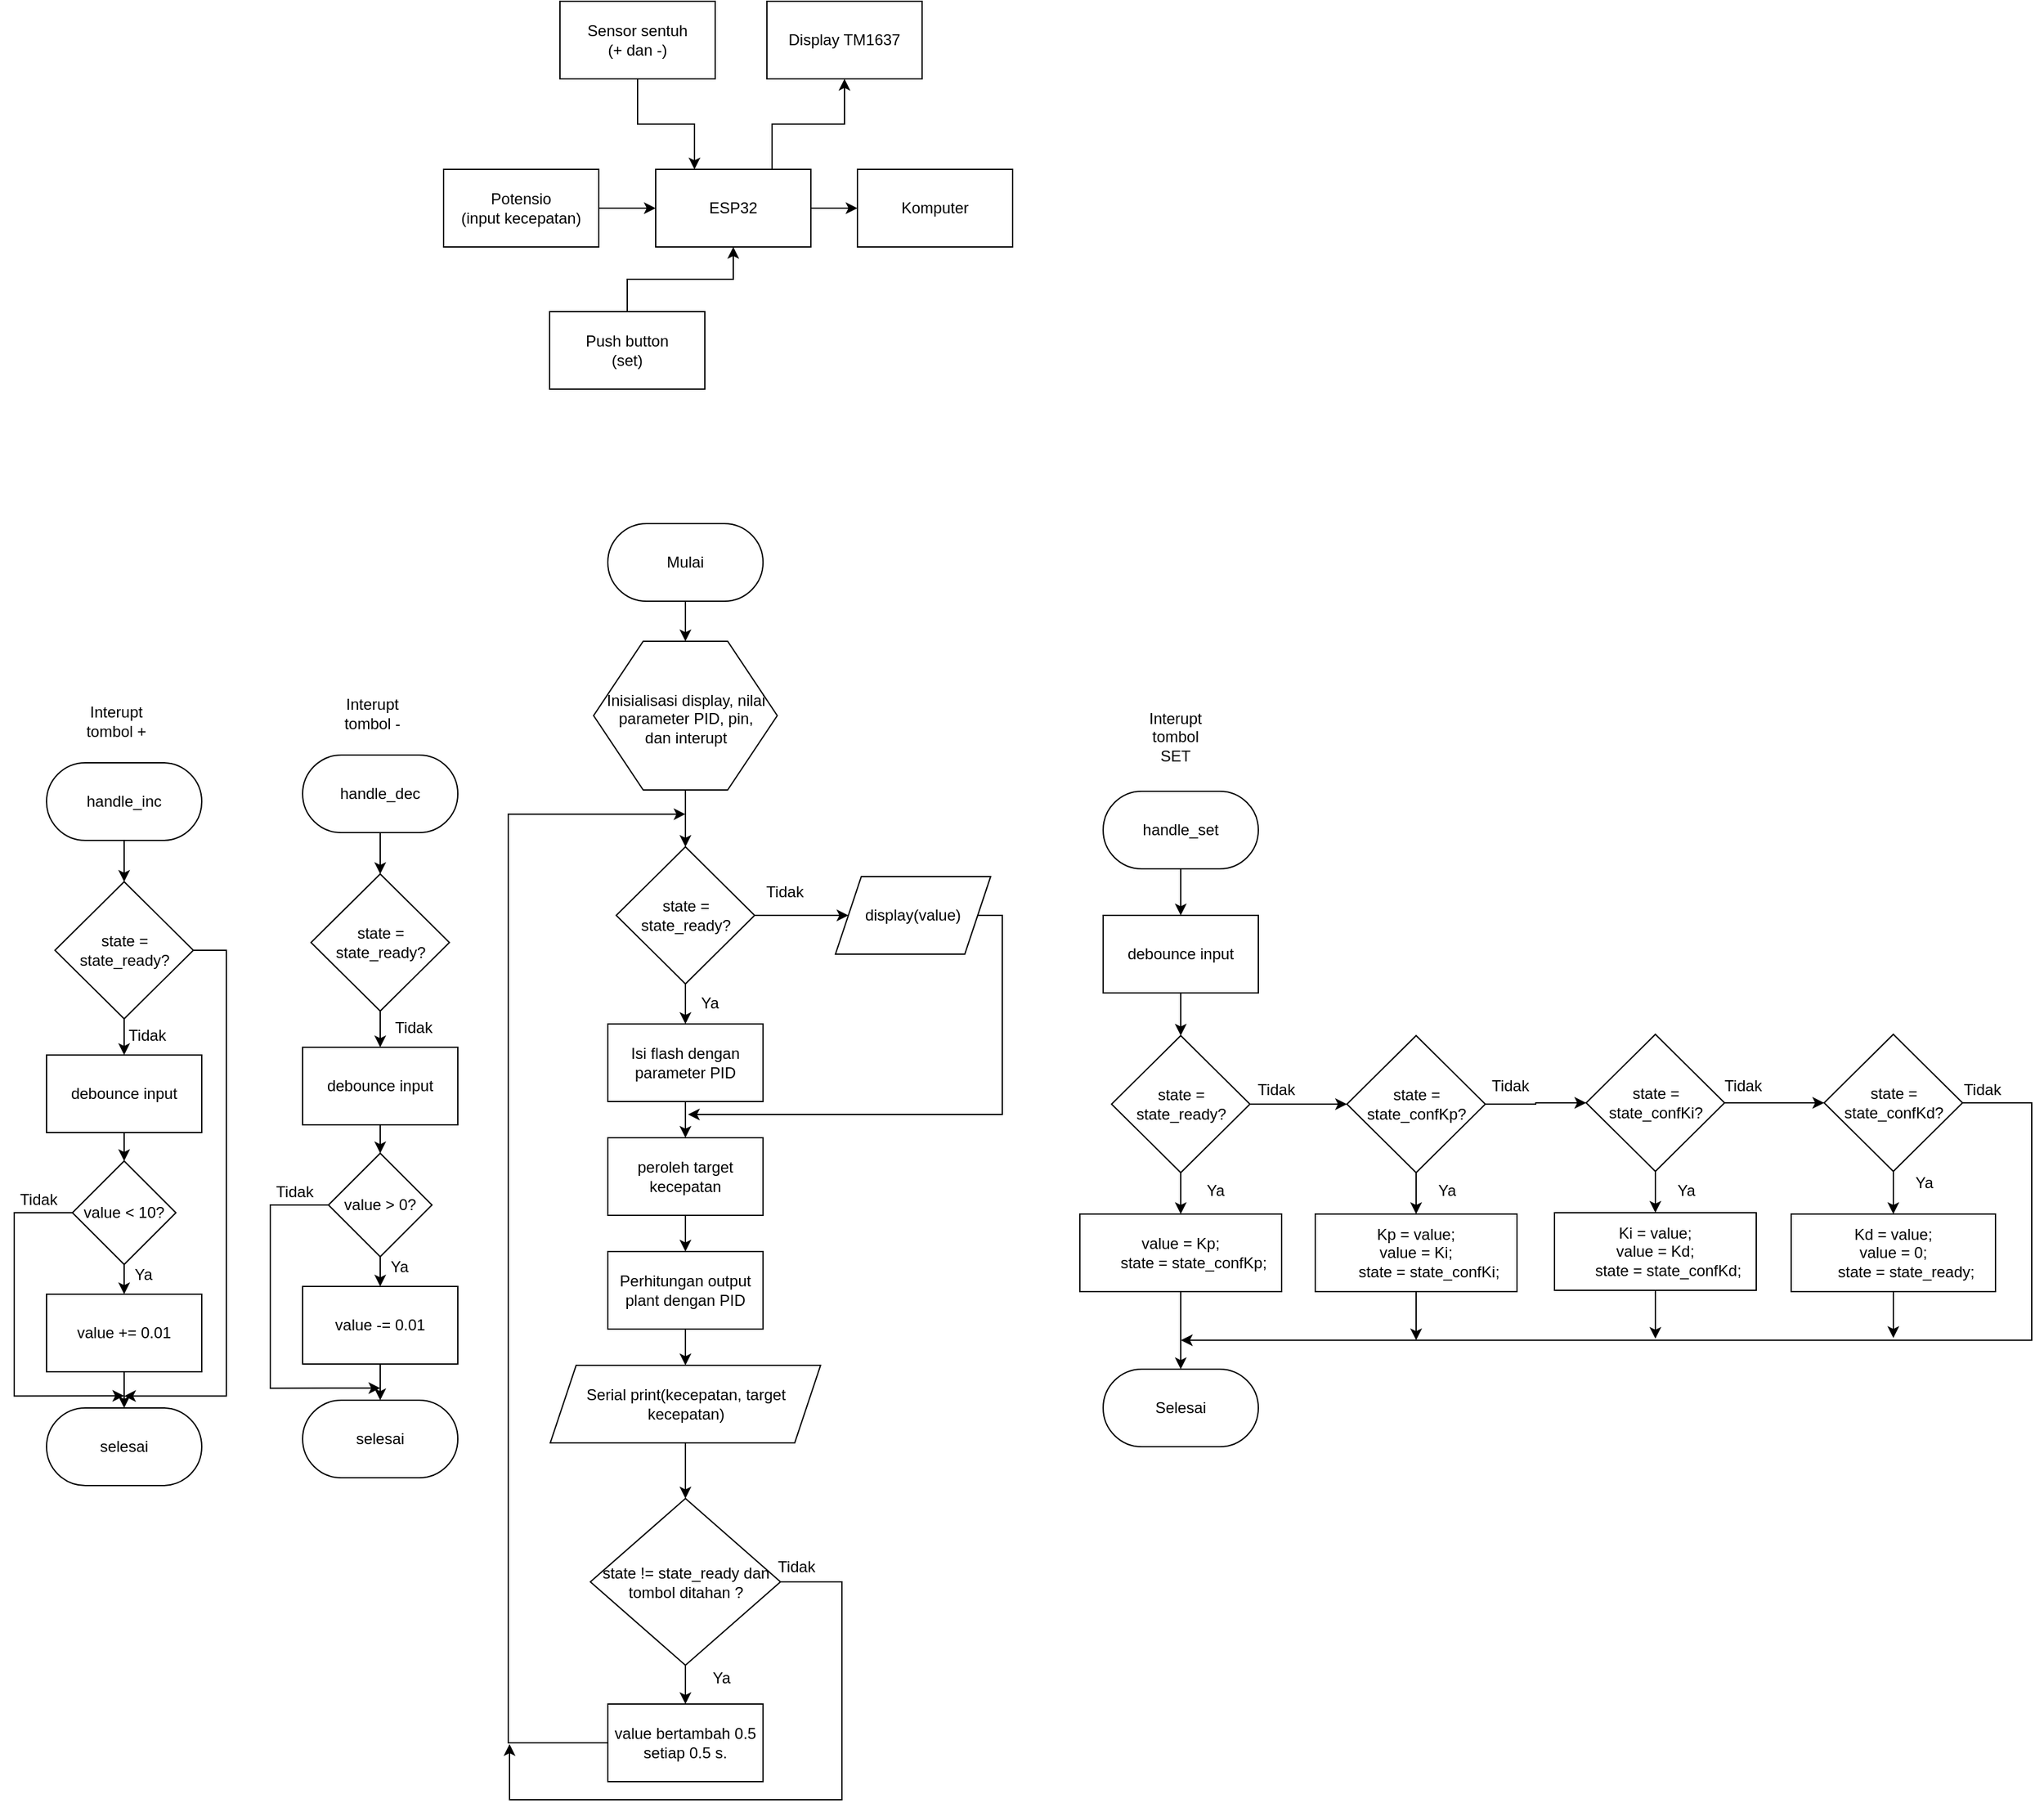 <mxfile version="20.8.3" type="device"><diagram id="5uln4E0Usru-1E-omHRs" name="Page-1"><mxGraphModel dx="1104" dy="346" grid="0" gridSize="10" guides="1" tooltips="1" connect="1" arrows="1" fold="1" page="0" pageScale="1" pageWidth="827" pageHeight="1169" math="0" shadow="0"><root><mxCell id="0"/><mxCell id="1" parent="0"/><mxCell id="J2q-BQhaQrenT95OhwJ9-10" value="" style="edgeStyle=orthogonalEdgeStyle;rounded=0;orthogonalLoop=1;jettySize=auto;html=1;" edge="1" parent="1" source="J2q-BQhaQrenT95OhwJ9-1" target="J2q-BQhaQrenT95OhwJ9-3"><mxGeometry relative="1" as="geometry"/></mxCell><mxCell id="J2q-BQhaQrenT95OhwJ9-1" value="Potensio&lt;br&gt;(input kecepatan)" style="rounded=0;whiteSpace=wrap;html=1;" vertex="1" parent="1"><mxGeometry x="130" y="170" width="120" height="60" as="geometry"/></mxCell><mxCell id="J2q-BQhaQrenT95OhwJ9-9" style="edgeStyle=orthogonalEdgeStyle;rounded=0;orthogonalLoop=1;jettySize=auto;html=1;exitX=0.75;exitY=0;exitDx=0;exitDy=0;entryX=0.5;entryY=1;entryDx=0;entryDy=0;" edge="1" parent="1" source="J2q-BQhaQrenT95OhwJ9-3" target="J2q-BQhaQrenT95OhwJ9-5"><mxGeometry relative="1" as="geometry"/></mxCell><mxCell id="J2q-BQhaQrenT95OhwJ9-11" value="" style="edgeStyle=orthogonalEdgeStyle;rounded=0;orthogonalLoop=1;jettySize=auto;html=1;" edge="1" parent="1" source="J2q-BQhaQrenT95OhwJ9-3" target="J2q-BQhaQrenT95OhwJ9-4"><mxGeometry relative="1" as="geometry"/></mxCell><mxCell id="J2q-BQhaQrenT95OhwJ9-3" value="ESP32" style="rounded=0;whiteSpace=wrap;html=1;" vertex="1" parent="1"><mxGeometry x="294" y="170" width="120" height="60" as="geometry"/></mxCell><mxCell id="J2q-BQhaQrenT95OhwJ9-4" value="Komputer" style="rounded=0;whiteSpace=wrap;html=1;" vertex="1" parent="1"><mxGeometry x="450" y="170" width="120" height="60" as="geometry"/></mxCell><mxCell id="J2q-BQhaQrenT95OhwJ9-5" value="Display TM1637" style="rounded=0;whiteSpace=wrap;html=1;" vertex="1" parent="1"><mxGeometry x="380" y="40" width="120" height="60" as="geometry"/></mxCell><mxCell id="J2q-BQhaQrenT95OhwJ9-7" style="edgeStyle=orthogonalEdgeStyle;rounded=0;orthogonalLoop=1;jettySize=auto;html=1;entryX=0.25;entryY=0;entryDx=0;entryDy=0;" edge="1" parent="1" source="J2q-BQhaQrenT95OhwJ9-6" target="J2q-BQhaQrenT95OhwJ9-3"><mxGeometry relative="1" as="geometry"/></mxCell><mxCell id="J2q-BQhaQrenT95OhwJ9-6" value="Sensor sentuh&lt;br&gt;(+ dan -)" style="rounded=0;whiteSpace=wrap;html=1;" vertex="1" parent="1"><mxGeometry x="220" y="40" width="120" height="60" as="geometry"/></mxCell><mxCell id="J2q-BQhaQrenT95OhwJ9-13" style="edgeStyle=orthogonalEdgeStyle;rounded=0;orthogonalLoop=1;jettySize=auto;html=1;entryX=0.5;entryY=1;entryDx=0;entryDy=0;" edge="1" parent="1" source="J2q-BQhaQrenT95OhwJ9-12" target="J2q-BQhaQrenT95OhwJ9-3"><mxGeometry relative="1" as="geometry"/></mxCell><mxCell id="J2q-BQhaQrenT95OhwJ9-12" value="Push button&lt;br&gt;(set)" style="rounded=0;whiteSpace=wrap;html=1;" vertex="1" parent="1"><mxGeometry x="212" y="280" width="120" height="60" as="geometry"/></mxCell><mxCell id="J2q-BQhaQrenT95OhwJ9-19" style="edgeStyle=orthogonalEdgeStyle;rounded=0;orthogonalLoop=1;jettySize=auto;html=1;" edge="1" parent="1" source="J2q-BQhaQrenT95OhwJ9-14" target="J2q-BQhaQrenT95OhwJ9-15"><mxGeometry relative="1" as="geometry"/></mxCell><mxCell id="J2q-BQhaQrenT95OhwJ9-14" value="Mulai" style="rounded=1;whiteSpace=wrap;html=1;arcSize=50;" vertex="1" parent="1"><mxGeometry x="257" y="444" width="120" height="60" as="geometry"/></mxCell><mxCell id="J2q-BQhaQrenT95OhwJ9-17" value="" style="group" vertex="1" connectable="0" parent="1"><mxGeometry x="246" y="535" width="142" height="115" as="geometry"/></mxCell><mxCell id="J2q-BQhaQrenT95OhwJ9-15" value="" style="verticalLabelPosition=bottom;verticalAlign=top;html=1;shape=hexagon;perimeter=hexagonPerimeter2;arcSize=6;size=0.27;" vertex="1" parent="J2q-BQhaQrenT95OhwJ9-17"><mxGeometry width="142" height="115" as="geometry"/></mxCell><mxCell id="J2q-BQhaQrenT95OhwJ9-16" value="Inisialisasi display, nilai parameter PID, pin, dan interupt" style="text;html=1;strokeColor=none;fillColor=none;align=center;verticalAlign=middle;whiteSpace=wrap;rounded=0;" vertex="1" parent="J2q-BQhaQrenT95OhwJ9-17"><mxGeometry x="7.5" y="44.5" width="127" height="30" as="geometry"/></mxCell><mxCell id="J2q-BQhaQrenT95OhwJ9-23" value="" style="edgeStyle=orthogonalEdgeStyle;rounded=0;orthogonalLoop=1;jettySize=auto;html=1;" edge="1" parent="1" source="J2q-BQhaQrenT95OhwJ9-20" target="J2q-BQhaQrenT95OhwJ9-22"><mxGeometry relative="1" as="geometry"/></mxCell><mxCell id="J2q-BQhaQrenT95OhwJ9-29" value="" style="edgeStyle=orthogonalEdgeStyle;rounded=0;orthogonalLoop=1;jettySize=auto;html=1;" edge="1" parent="1" source="J2q-BQhaQrenT95OhwJ9-20" target="J2q-BQhaQrenT95OhwJ9-28"><mxGeometry relative="1" as="geometry"/></mxCell><mxCell id="J2q-BQhaQrenT95OhwJ9-20" value="state = state_ready?" style="rhombus;whiteSpace=wrap;html=1;" vertex="1" parent="1"><mxGeometry x="263.5" y="694" width="107" height="106" as="geometry"/></mxCell><mxCell id="J2q-BQhaQrenT95OhwJ9-21" value="" style="edgeStyle=orthogonalEdgeStyle;rounded=0;orthogonalLoop=1;jettySize=auto;html=1;" edge="1" parent="1" source="J2q-BQhaQrenT95OhwJ9-15" target="J2q-BQhaQrenT95OhwJ9-20"><mxGeometry relative="1" as="geometry"/></mxCell><mxCell id="J2q-BQhaQrenT95OhwJ9-31" value="" style="edgeStyle=orthogonalEdgeStyle;rounded=0;orthogonalLoop=1;jettySize=auto;html=1;" edge="1" parent="1" source="J2q-BQhaQrenT95OhwJ9-22" target="J2q-BQhaQrenT95OhwJ9-30"><mxGeometry relative="1" as="geometry"/></mxCell><mxCell id="J2q-BQhaQrenT95OhwJ9-22" value="Isi flash dengan parameter PID" style="rounded=0;whiteSpace=wrap;html=1;" vertex="1" parent="1"><mxGeometry x="257" y="831" width="120" height="60" as="geometry"/></mxCell><mxCell id="J2q-BQhaQrenT95OhwJ9-24" value="Ya" style="text;html=1;strokeColor=none;fillColor=none;align=center;verticalAlign=middle;whiteSpace=wrap;rounded=0;" vertex="1" parent="1"><mxGeometry x="306" y="800" width="60" height="30" as="geometry"/></mxCell><mxCell id="J2q-BQhaQrenT95OhwJ9-25" value="Tidak" style="text;html=1;strokeColor=none;fillColor=none;align=center;verticalAlign=middle;whiteSpace=wrap;rounded=0;" vertex="1" parent="1"><mxGeometry x="364" y="714" width="60" height="30" as="geometry"/></mxCell><mxCell id="J2q-BQhaQrenT95OhwJ9-36" style="edgeStyle=orthogonalEdgeStyle;rounded=0;orthogonalLoop=1;jettySize=auto;html=1;" edge="1" parent="1" source="J2q-BQhaQrenT95OhwJ9-28"><mxGeometry relative="1" as="geometry"><mxPoint x="319" y="901" as="targetPoint"/><Array as="points"><mxPoint x="562" y="747"/><mxPoint x="562" y="901"/></Array></mxGeometry></mxCell><mxCell id="J2q-BQhaQrenT95OhwJ9-28" value="display(value)" style="shape=parallelogram;perimeter=parallelogramPerimeter;whiteSpace=wrap;html=1;fixedSize=1;" vertex="1" parent="1"><mxGeometry x="433" y="717" width="120" height="60" as="geometry"/></mxCell><mxCell id="J2q-BQhaQrenT95OhwJ9-33" value="" style="edgeStyle=orthogonalEdgeStyle;rounded=0;orthogonalLoop=1;jettySize=auto;html=1;" edge="1" parent="1" source="J2q-BQhaQrenT95OhwJ9-30" target="J2q-BQhaQrenT95OhwJ9-32"><mxGeometry relative="1" as="geometry"/></mxCell><mxCell id="J2q-BQhaQrenT95OhwJ9-30" value="peroleh target kecepatan" style="rounded=0;whiteSpace=wrap;html=1;" vertex="1" parent="1"><mxGeometry x="257" y="919" width="120" height="60" as="geometry"/></mxCell><mxCell id="J2q-BQhaQrenT95OhwJ9-35" value="" style="edgeStyle=orthogonalEdgeStyle;rounded=0;orthogonalLoop=1;jettySize=auto;html=1;" edge="1" parent="1" source="J2q-BQhaQrenT95OhwJ9-32" target="J2q-BQhaQrenT95OhwJ9-34"><mxGeometry relative="1" as="geometry"/></mxCell><mxCell id="J2q-BQhaQrenT95OhwJ9-32" value="Perhitungan output plant dengan PID" style="rounded=0;whiteSpace=wrap;html=1;" vertex="1" parent="1"><mxGeometry x="257" y="1007" width="120" height="60" as="geometry"/></mxCell><mxCell id="J2q-BQhaQrenT95OhwJ9-113" value="" style="edgeStyle=orthogonalEdgeStyle;rounded=0;orthogonalLoop=1;jettySize=auto;html=1;" edge="1" parent="1" source="J2q-BQhaQrenT95OhwJ9-34" target="J2q-BQhaQrenT95OhwJ9-112"><mxGeometry relative="1" as="geometry"/></mxCell><mxCell id="J2q-BQhaQrenT95OhwJ9-34" value="Serial print(kecepatan, target kecepatan)" style="shape=parallelogram;perimeter=parallelogramPerimeter;whiteSpace=wrap;html=1;fixedSize=1;" vertex="1" parent="1"><mxGeometry x="212.5" y="1095" width="209" height="60" as="geometry"/></mxCell><mxCell id="J2q-BQhaQrenT95OhwJ9-41" value="" style="edgeStyle=orthogonalEdgeStyle;rounded=0;orthogonalLoop=1;jettySize=auto;html=1;" edge="1" parent="1" source="J2q-BQhaQrenT95OhwJ9-38" target="J2q-BQhaQrenT95OhwJ9-40"><mxGeometry relative="1" as="geometry"/></mxCell><mxCell id="J2q-BQhaQrenT95OhwJ9-38" value="handle_set" style="rounded=1;whiteSpace=wrap;html=1;arcSize=50;" vertex="1" parent="1"><mxGeometry x="640" y="651" width="120" height="60" as="geometry"/></mxCell><mxCell id="J2q-BQhaQrenT95OhwJ9-39" value="Interupt tombol SET" style="text;html=1;strokeColor=none;fillColor=none;align=center;verticalAlign=middle;whiteSpace=wrap;rounded=0;" vertex="1" parent="1"><mxGeometry x="666" y="594" width="60" height="30" as="geometry"/></mxCell><mxCell id="J2q-BQhaQrenT95OhwJ9-44" value="" style="edgeStyle=orthogonalEdgeStyle;rounded=0;orthogonalLoop=1;jettySize=auto;html=1;" edge="1" parent="1" source="J2q-BQhaQrenT95OhwJ9-40" target="J2q-BQhaQrenT95OhwJ9-43"><mxGeometry relative="1" as="geometry"/></mxCell><mxCell id="J2q-BQhaQrenT95OhwJ9-40" value="debounce input" style="rounded=0;whiteSpace=wrap;html=1;" vertex="1" parent="1"><mxGeometry x="640" y="747" width="120" height="60" as="geometry"/></mxCell><mxCell id="J2q-BQhaQrenT95OhwJ9-46" value="" style="edgeStyle=orthogonalEdgeStyle;rounded=0;orthogonalLoop=1;jettySize=auto;html=1;" edge="1" parent="1" source="J2q-BQhaQrenT95OhwJ9-43" target="J2q-BQhaQrenT95OhwJ9-45"><mxGeometry relative="1" as="geometry"/></mxCell><mxCell id="J2q-BQhaQrenT95OhwJ9-64" value="" style="edgeStyle=orthogonalEdgeStyle;rounded=0;orthogonalLoop=1;jettySize=auto;html=1;" edge="1" parent="1" source="J2q-BQhaQrenT95OhwJ9-43" target="J2q-BQhaQrenT95OhwJ9-50"><mxGeometry relative="1" as="geometry"/></mxCell><mxCell id="J2q-BQhaQrenT95OhwJ9-43" value="state = state_ready?" style="rhombus;whiteSpace=wrap;html=1;" vertex="1" parent="1"><mxGeometry x="646.5" y="840" width="107" height="106" as="geometry"/></mxCell><mxCell id="J2q-BQhaQrenT95OhwJ9-48" value="" style="edgeStyle=orthogonalEdgeStyle;rounded=0;orthogonalLoop=1;jettySize=auto;html=1;" edge="1" parent="1" source="J2q-BQhaQrenT95OhwJ9-45" target="J2q-BQhaQrenT95OhwJ9-47"><mxGeometry relative="1" as="geometry"/></mxCell><mxCell id="J2q-BQhaQrenT95OhwJ9-45" value="&lt;div&gt;value = Kp;&lt;/div&gt;&lt;div&gt;&amp;nbsp; &amp;nbsp; &amp;nbsp; state = state_confKp;&lt;/div&gt;" style="rounded=0;whiteSpace=wrap;html=1;" vertex="1" parent="1"><mxGeometry x="622" y="978" width="156" height="60" as="geometry"/></mxCell><mxCell id="J2q-BQhaQrenT95OhwJ9-47" value="Selesai" style="rounded=1;whiteSpace=wrap;html=1;arcSize=50;" vertex="1" parent="1"><mxGeometry x="640" y="1098" width="120" height="60" as="geometry"/></mxCell><mxCell id="J2q-BQhaQrenT95OhwJ9-49" value="" style="edgeStyle=orthogonalEdgeStyle;rounded=0;orthogonalLoop=1;jettySize=auto;html=1;" edge="1" source="J2q-BQhaQrenT95OhwJ9-50" target="J2q-BQhaQrenT95OhwJ9-51" parent="1"><mxGeometry relative="1" as="geometry"/></mxCell><mxCell id="J2q-BQhaQrenT95OhwJ9-65" value="" style="edgeStyle=orthogonalEdgeStyle;rounded=0;orthogonalLoop=1;jettySize=auto;html=1;" edge="1" parent="1" source="J2q-BQhaQrenT95OhwJ9-50" target="J2q-BQhaQrenT95OhwJ9-59"><mxGeometry relative="1" as="geometry"/></mxCell><mxCell id="J2q-BQhaQrenT95OhwJ9-50" value="state = state_confKp?" style="rhombus;whiteSpace=wrap;html=1;" vertex="1" parent="1"><mxGeometry x="828.5" y="840" width="107" height="106" as="geometry"/></mxCell><mxCell id="J2q-BQhaQrenT95OhwJ9-78" style="edgeStyle=orthogonalEdgeStyle;rounded=0;orthogonalLoop=1;jettySize=auto;html=1;" edge="1" parent="1" source="J2q-BQhaQrenT95OhwJ9-51"><mxGeometry relative="1" as="geometry"><mxPoint x="882" y="1075.571" as="targetPoint"/></mxGeometry></mxCell><mxCell id="J2q-BQhaQrenT95OhwJ9-51" value="&lt;div&gt;Kp = value;&lt;/div&gt;&lt;div&gt;value = Ki;&lt;/div&gt;&lt;div&gt;&amp;nbsp; &amp;nbsp; &amp;nbsp; state = state_confKi;&lt;/div&gt;" style="rounded=0;whiteSpace=wrap;html=1;" vertex="1" parent="1"><mxGeometry x="804" y="978" width="156" height="60" as="geometry"/></mxCell><mxCell id="J2q-BQhaQrenT95OhwJ9-58" value="" style="edgeStyle=orthogonalEdgeStyle;rounded=0;orthogonalLoop=1;jettySize=auto;html=1;" edge="1" parent="1" source="J2q-BQhaQrenT95OhwJ9-59" target="J2q-BQhaQrenT95OhwJ9-60"><mxGeometry relative="1" as="geometry"/></mxCell><mxCell id="J2q-BQhaQrenT95OhwJ9-66" value="" style="edgeStyle=orthogonalEdgeStyle;rounded=0;orthogonalLoop=1;jettySize=auto;html=1;" edge="1" parent="1" source="J2q-BQhaQrenT95OhwJ9-59" target="J2q-BQhaQrenT95OhwJ9-62"><mxGeometry relative="1" as="geometry"/></mxCell><mxCell id="J2q-BQhaQrenT95OhwJ9-59" value="state = state_confKi?" style="rhombus;whiteSpace=wrap;html=1;" vertex="1" parent="1"><mxGeometry x="1013.5" y="839" width="107" height="106" as="geometry"/></mxCell><mxCell id="J2q-BQhaQrenT95OhwJ9-77" style="edgeStyle=orthogonalEdgeStyle;rounded=0;orthogonalLoop=1;jettySize=auto;html=1;" edge="1" parent="1" source="J2q-BQhaQrenT95OhwJ9-60"><mxGeometry relative="1" as="geometry"><mxPoint x="1067" y="1074.429" as="targetPoint"/></mxGeometry></mxCell><mxCell id="J2q-BQhaQrenT95OhwJ9-60" value="&lt;div&gt;Ki = value;&lt;/div&gt;&lt;div&gt;value = Kd;&lt;/div&gt;&lt;div&gt;&amp;nbsp; &amp;nbsp; &amp;nbsp; state = state_confKd;&lt;/div&gt;" style="rounded=0;whiteSpace=wrap;html=1;" vertex="1" parent="1"><mxGeometry x="989" y="977" width="156" height="60" as="geometry"/></mxCell><mxCell id="J2q-BQhaQrenT95OhwJ9-74" value="" style="edgeStyle=orthogonalEdgeStyle;rounded=0;orthogonalLoop=1;jettySize=auto;html=1;" edge="1" parent="1" source="J2q-BQhaQrenT95OhwJ9-62" target="J2q-BQhaQrenT95OhwJ9-63"><mxGeometry relative="1" as="geometry"/></mxCell><mxCell id="J2q-BQhaQrenT95OhwJ9-75" style="edgeStyle=orthogonalEdgeStyle;rounded=0;orthogonalLoop=1;jettySize=auto;html=1;" edge="1" parent="1" source="J2q-BQhaQrenT95OhwJ9-62"><mxGeometry relative="1" as="geometry"><mxPoint x="700.143" y="1075.571" as="targetPoint"/><Array as="points"><mxPoint x="1358" y="892"/><mxPoint x="1358" y="1076"/></Array></mxGeometry></mxCell><mxCell id="J2q-BQhaQrenT95OhwJ9-62" value="state = state_confKd?" style="rhombus;whiteSpace=wrap;html=1;" vertex="1" parent="1"><mxGeometry x="1197.5" y="839" width="107" height="106" as="geometry"/></mxCell><mxCell id="J2q-BQhaQrenT95OhwJ9-76" style="edgeStyle=orthogonalEdgeStyle;rounded=0;orthogonalLoop=1;jettySize=auto;html=1;" edge="1" parent="1" source="J2q-BQhaQrenT95OhwJ9-63"><mxGeometry relative="1" as="geometry"><mxPoint x="1251" y="1073.857" as="targetPoint"/></mxGeometry></mxCell><mxCell id="J2q-BQhaQrenT95OhwJ9-63" value="&lt;div&gt;Kd = value;&lt;/div&gt;&lt;div&gt;value = 0;&lt;/div&gt;&lt;div&gt;&amp;nbsp; &amp;nbsp; &amp;nbsp; state = state_ready;&lt;/div&gt;" style="rounded=0;whiteSpace=wrap;html=1;" vertex="1" parent="1"><mxGeometry x="1172" y="978" width="158" height="60" as="geometry"/></mxCell><mxCell id="J2q-BQhaQrenT95OhwJ9-67" value="Ya" style="text;html=1;strokeColor=none;fillColor=none;align=center;verticalAlign=middle;whiteSpace=wrap;rounded=0;" vertex="1" parent="1"><mxGeometry x="697" y="945" width="60" height="30" as="geometry"/></mxCell><mxCell id="J2q-BQhaQrenT95OhwJ9-68" value="Ya" style="text;html=1;strokeColor=none;fillColor=none;align=center;verticalAlign=middle;whiteSpace=wrap;rounded=0;" vertex="1" parent="1"><mxGeometry x="875.5" y="945" width="60" height="30" as="geometry"/></mxCell><mxCell id="J2q-BQhaQrenT95OhwJ9-69" value="Ya" style="text;html=1;strokeColor=none;fillColor=none;align=center;verticalAlign=middle;whiteSpace=wrap;rounded=0;" vertex="1" parent="1"><mxGeometry x="1060.5" y="945" width="60" height="30" as="geometry"/></mxCell><mxCell id="J2q-BQhaQrenT95OhwJ9-70" value="Tidak" style="text;html=1;strokeColor=none;fillColor=none;align=center;verticalAlign=middle;whiteSpace=wrap;rounded=0;" vertex="1" parent="1"><mxGeometry x="925" y="864" width="60" height="30" as="geometry"/></mxCell><mxCell id="J2q-BQhaQrenT95OhwJ9-71" value="Tidak" style="text;html=1;strokeColor=none;fillColor=none;align=center;verticalAlign=middle;whiteSpace=wrap;rounded=0;" vertex="1" parent="1"><mxGeometry x="744" y="867" width="60" height="30" as="geometry"/></mxCell><mxCell id="J2q-BQhaQrenT95OhwJ9-72" value="Tidak" style="text;html=1;strokeColor=none;fillColor=none;align=center;verticalAlign=middle;whiteSpace=wrap;rounded=0;" vertex="1" parent="1"><mxGeometry x="1105" y="864" width="60" height="30" as="geometry"/></mxCell><mxCell id="J2q-BQhaQrenT95OhwJ9-73" value="Ya" style="text;html=1;strokeColor=none;fillColor=none;align=center;verticalAlign=middle;whiteSpace=wrap;rounded=0;" vertex="1" parent="1"><mxGeometry x="1244.5" y="939" width="60" height="30" as="geometry"/></mxCell><mxCell id="J2q-BQhaQrenT95OhwJ9-79" value="Tidak" style="text;html=1;strokeColor=none;fillColor=none;align=center;verticalAlign=middle;whiteSpace=wrap;rounded=0;" vertex="1" parent="1"><mxGeometry x="1290" y="867" width="60" height="30" as="geometry"/></mxCell><mxCell id="J2q-BQhaQrenT95OhwJ9-84" value="" style="edgeStyle=orthogonalEdgeStyle;rounded=0;orthogonalLoop=1;jettySize=auto;html=1;" edge="1" parent="1" source="J2q-BQhaQrenT95OhwJ9-80" target="J2q-BQhaQrenT95OhwJ9-83"><mxGeometry relative="1" as="geometry"/></mxCell><mxCell id="J2q-BQhaQrenT95OhwJ9-80" value="handle_inc" style="rounded=1;whiteSpace=wrap;html=1;arcSize=50;" vertex="1" parent="1"><mxGeometry x="-177" y="629" width="120" height="60" as="geometry"/></mxCell><mxCell id="J2q-BQhaQrenT95OhwJ9-81" value="Interupt tombol +" style="text;html=1;strokeColor=none;fillColor=none;align=center;verticalAlign=middle;whiteSpace=wrap;rounded=0;" vertex="1" parent="1"><mxGeometry x="-153" y="582" width="60" height="30" as="geometry"/></mxCell><mxCell id="J2q-BQhaQrenT95OhwJ9-87" value="" style="edgeStyle=orthogonalEdgeStyle;rounded=0;orthogonalLoop=1;jettySize=auto;html=1;" edge="1" parent="1" source="J2q-BQhaQrenT95OhwJ9-83" target="J2q-BQhaQrenT95OhwJ9-86"><mxGeometry relative="1" as="geometry"/></mxCell><mxCell id="J2q-BQhaQrenT95OhwJ9-125" style="edgeStyle=orthogonalEdgeStyle;rounded=0;orthogonalLoop=1;jettySize=auto;html=1;" edge="1" parent="1" source="J2q-BQhaQrenT95OhwJ9-83"><mxGeometry relative="1" as="geometry"><mxPoint x="-117" y="1118.8" as="targetPoint"/><Array as="points"><mxPoint x="-38" y="774"/><mxPoint x="-38" y="1119"/></Array></mxGeometry></mxCell><mxCell id="J2q-BQhaQrenT95OhwJ9-83" value="state = state_ready?" style="rhombus;whiteSpace=wrap;html=1;" vertex="1" parent="1"><mxGeometry x="-170.5" y="721" width="107" height="106" as="geometry"/></mxCell><mxCell id="J2q-BQhaQrenT95OhwJ9-91" value="" style="edgeStyle=orthogonalEdgeStyle;rounded=0;orthogonalLoop=1;jettySize=auto;html=1;" edge="1" parent="1" source="J2q-BQhaQrenT95OhwJ9-86" target="J2q-BQhaQrenT95OhwJ9-88"><mxGeometry relative="1" as="geometry"/></mxCell><mxCell id="J2q-BQhaQrenT95OhwJ9-86" value="debounce input" style="rounded=0;whiteSpace=wrap;html=1;" vertex="1" parent="1"><mxGeometry x="-177" y="855" width="120" height="60" as="geometry"/></mxCell><mxCell id="J2q-BQhaQrenT95OhwJ9-90" value="" style="edgeStyle=orthogonalEdgeStyle;rounded=0;orthogonalLoop=1;jettySize=auto;html=1;" edge="1" parent="1" source="J2q-BQhaQrenT95OhwJ9-88" target="J2q-BQhaQrenT95OhwJ9-89"><mxGeometry relative="1" as="geometry"/></mxCell><mxCell id="J2q-BQhaQrenT95OhwJ9-95" style="edgeStyle=orthogonalEdgeStyle;rounded=0;orthogonalLoop=1;jettySize=auto;html=1;" edge="1" parent="1" source="J2q-BQhaQrenT95OhwJ9-88"><mxGeometry relative="1" as="geometry"><mxPoint x="-117" y="1118.667" as="targetPoint"/><Array as="points"><mxPoint x="-202" y="977"/><mxPoint x="-202" y="1119"/></Array></mxGeometry></mxCell><mxCell id="J2q-BQhaQrenT95OhwJ9-88" value="value &amp;lt; 10?" style="rhombus;whiteSpace=wrap;html=1;" vertex="1" parent="1"><mxGeometry x="-157" y="937" width="80" height="80" as="geometry"/></mxCell><mxCell id="J2q-BQhaQrenT95OhwJ9-93" value="" style="edgeStyle=orthogonalEdgeStyle;rounded=0;orthogonalLoop=1;jettySize=auto;html=1;" edge="1" parent="1" source="J2q-BQhaQrenT95OhwJ9-89" target="J2q-BQhaQrenT95OhwJ9-92"><mxGeometry relative="1" as="geometry"/></mxCell><mxCell id="J2q-BQhaQrenT95OhwJ9-89" value="value += 0.01" style="rounded=0;whiteSpace=wrap;html=1;" vertex="1" parent="1"><mxGeometry x="-177" y="1040" width="120" height="60" as="geometry"/></mxCell><mxCell id="J2q-BQhaQrenT95OhwJ9-92" value="selesai" style="rounded=1;whiteSpace=wrap;html=1;arcSize=50;" vertex="1" parent="1"><mxGeometry x="-177" y="1128" width="120" height="60" as="geometry"/></mxCell><mxCell id="J2q-BQhaQrenT95OhwJ9-94" value="Ya" style="text;html=1;strokeColor=none;fillColor=none;align=center;verticalAlign=middle;whiteSpace=wrap;rounded=0;" vertex="1" parent="1"><mxGeometry x="-132" y="1010" width="60" height="30" as="geometry"/></mxCell><mxCell id="J2q-BQhaQrenT95OhwJ9-96" value="Tidak" style="text;html=1;strokeColor=none;fillColor=none;align=center;verticalAlign=middle;whiteSpace=wrap;rounded=0;" vertex="1" parent="1"><mxGeometry x="-213" y="952" width="60" height="30" as="geometry"/></mxCell><mxCell id="J2q-BQhaQrenT95OhwJ9-97" value="" style="edgeStyle=orthogonalEdgeStyle;rounded=0;orthogonalLoop=1;jettySize=auto;html=1;" edge="1" source="J2q-BQhaQrenT95OhwJ9-98" target="J2q-BQhaQrenT95OhwJ9-101" parent="1"><mxGeometry relative="1" as="geometry"/></mxCell><mxCell id="J2q-BQhaQrenT95OhwJ9-98" value="handle_dec" style="rounded=1;whiteSpace=wrap;html=1;arcSize=50;" vertex="1" parent="1"><mxGeometry x="21" y="623" width="120" height="60" as="geometry"/></mxCell><mxCell id="J2q-BQhaQrenT95OhwJ9-99" value="Interupt tombol -" style="text;html=1;strokeColor=none;fillColor=none;align=center;verticalAlign=middle;whiteSpace=wrap;rounded=0;" vertex="1" parent="1"><mxGeometry x="45" y="576" width="60" height="30" as="geometry"/></mxCell><mxCell id="J2q-BQhaQrenT95OhwJ9-100" value="" style="edgeStyle=orthogonalEdgeStyle;rounded=0;orthogonalLoop=1;jettySize=auto;html=1;" edge="1" source="J2q-BQhaQrenT95OhwJ9-101" target="J2q-BQhaQrenT95OhwJ9-103" parent="1"><mxGeometry relative="1" as="geometry"/></mxCell><mxCell id="J2q-BQhaQrenT95OhwJ9-101" value="state = state_ready?" style="rhombus;whiteSpace=wrap;html=1;" vertex="1" parent="1"><mxGeometry x="27.5" y="715" width="107" height="106" as="geometry"/></mxCell><mxCell id="J2q-BQhaQrenT95OhwJ9-102" value="" style="edgeStyle=orthogonalEdgeStyle;rounded=0;orthogonalLoop=1;jettySize=auto;html=1;" edge="1" source="J2q-BQhaQrenT95OhwJ9-103" target="J2q-BQhaQrenT95OhwJ9-106" parent="1"><mxGeometry relative="1" as="geometry"/></mxCell><mxCell id="J2q-BQhaQrenT95OhwJ9-103" value="debounce input" style="rounded=0;whiteSpace=wrap;html=1;" vertex="1" parent="1"><mxGeometry x="21" y="849" width="120" height="60" as="geometry"/></mxCell><mxCell id="J2q-BQhaQrenT95OhwJ9-104" value="" style="edgeStyle=orthogonalEdgeStyle;rounded=0;orthogonalLoop=1;jettySize=auto;html=1;" edge="1" source="J2q-BQhaQrenT95OhwJ9-106" target="J2q-BQhaQrenT95OhwJ9-108" parent="1"><mxGeometry relative="1" as="geometry"/></mxCell><mxCell id="J2q-BQhaQrenT95OhwJ9-105" style="edgeStyle=orthogonalEdgeStyle;rounded=0;orthogonalLoop=1;jettySize=auto;html=1;" edge="1" source="J2q-BQhaQrenT95OhwJ9-106" parent="1"><mxGeometry relative="1" as="geometry"><mxPoint x="81" y="1112.667" as="targetPoint"/><Array as="points"><mxPoint x="-4" y="971"/><mxPoint x="-4" y="1113"/></Array></mxGeometry></mxCell><mxCell id="J2q-BQhaQrenT95OhwJ9-106" value="value &amp;gt; 0?" style="rhombus;whiteSpace=wrap;html=1;" vertex="1" parent="1"><mxGeometry x="41" y="931" width="80" height="80" as="geometry"/></mxCell><mxCell id="J2q-BQhaQrenT95OhwJ9-107" value="" style="edgeStyle=orthogonalEdgeStyle;rounded=0;orthogonalLoop=1;jettySize=auto;html=1;" edge="1" source="J2q-BQhaQrenT95OhwJ9-108" target="J2q-BQhaQrenT95OhwJ9-109" parent="1"><mxGeometry relative="1" as="geometry"/></mxCell><mxCell id="J2q-BQhaQrenT95OhwJ9-108" value="value -= 0.01" style="rounded=0;whiteSpace=wrap;html=1;" vertex="1" parent="1"><mxGeometry x="21" y="1034" width="120" height="60" as="geometry"/></mxCell><mxCell id="J2q-BQhaQrenT95OhwJ9-109" value="selesai" style="rounded=1;whiteSpace=wrap;html=1;arcSize=50;" vertex="1" parent="1"><mxGeometry x="21" y="1122" width="120" height="60" as="geometry"/></mxCell><mxCell id="J2q-BQhaQrenT95OhwJ9-110" value="Ya" style="text;html=1;strokeColor=none;fillColor=none;align=center;verticalAlign=middle;whiteSpace=wrap;rounded=0;" vertex="1" parent="1"><mxGeometry x="66" y="1004" width="60" height="30" as="geometry"/></mxCell><mxCell id="J2q-BQhaQrenT95OhwJ9-111" value="Tidak" style="text;html=1;strokeColor=none;fillColor=none;align=center;verticalAlign=middle;whiteSpace=wrap;rounded=0;" vertex="1" parent="1"><mxGeometry x="-15" y="946" width="60" height="30" as="geometry"/></mxCell><mxCell id="J2q-BQhaQrenT95OhwJ9-115" value="" style="edgeStyle=orthogonalEdgeStyle;rounded=0;orthogonalLoop=1;jettySize=auto;html=1;" edge="1" parent="1" source="J2q-BQhaQrenT95OhwJ9-112" target="J2q-BQhaQrenT95OhwJ9-114"><mxGeometry relative="1" as="geometry"/></mxCell><mxCell id="J2q-BQhaQrenT95OhwJ9-119" style="edgeStyle=orthogonalEdgeStyle;rounded=0;orthogonalLoop=1;jettySize=auto;html=1;" edge="1" parent="1" source="J2q-BQhaQrenT95OhwJ9-112"><mxGeometry relative="1" as="geometry"><mxPoint x="181" y="1388" as="targetPoint"/><Array as="points"><mxPoint x="438" y="1263"/><mxPoint x="438" y="1431"/><mxPoint x="181" y="1431"/></Array></mxGeometry></mxCell><mxCell id="J2q-BQhaQrenT95OhwJ9-112" value="state != state_ready dan tombol ditahan ?" style="rhombus;whiteSpace=wrap;html=1;" vertex="1" parent="1"><mxGeometry x="243.5" y="1198" width="147" height="129" as="geometry"/></mxCell><mxCell id="J2q-BQhaQrenT95OhwJ9-122" style="edgeStyle=orthogonalEdgeStyle;rounded=0;orthogonalLoop=1;jettySize=auto;html=1;" edge="1" parent="1" source="J2q-BQhaQrenT95OhwJ9-114"><mxGeometry relative="1" as="geometry"><mxPoint x="317" y="668.706" as="targetPoint"/><Array as="points"><mxPoint x="180" y="1387"/><mxPoint x="180" y="669"/></Array></mxGeometry></mxCell><mxCell id="J2q-BQhaQrenT95OhwJ9-114" value="value bertambah 0.5 setiap 0.5 s." style="rounded=0;whiteSpace=wrap;html=1;" vertex="1" parent="1"><mxGeometry x="257" y="1357" width="120" height="60" as="geometry"/></mxCell><mxCell id="J2q-BQhaQrenT95OhwJ9-120" value="Tidak" style="text;html=1;strokeColor=none;fillColor=none;align=center;verticalAlign=middle;whiteSpace=wrap;rounded=0;" vertex="1" parent="1"><mxGeometry x="373" y="1236" width="60" height="30" as="geometry"/></mxCell><mxCell id="J2q-BQhaQrenT95OhwJ9-121" value="Ya" style="text;html=1;strokeColor=none;fillColor=none;align=center;verticalAlign=middle;whiteSpace=wrap;rounded=0;" vertex="1" parent="1"><mxGeometry x="315" y="1322" width="60" height="30" as="geometry"/></mxCell><mxCell id="J2q-BQhaQrenT95OhwJ9-123" value="Tidak" style="text;html=1;strokeColor=none;fillColor=none;align=center;verticalAlign=middle;whiteSpace=wrap;rounded=0;" vertex="1" parent="1"><mxGeometry x="-129" y="825" width="60" height="30" as="geometry"/></mxCell><mxCell id="J2q-BQhaQrenT95OhwJ9-124" value="Tidak" style="text;html=1;strokeColor=none;fillColor=none;align=center;verticalAlign=middle;whiteSpace=wrap;rounded=0;" vertex="1" parent="1"><mxGeometry x="77" y="819" width="60" height="30" as="geometry"/></mxCell></root></mxGraphModel></diagram></mxfile>